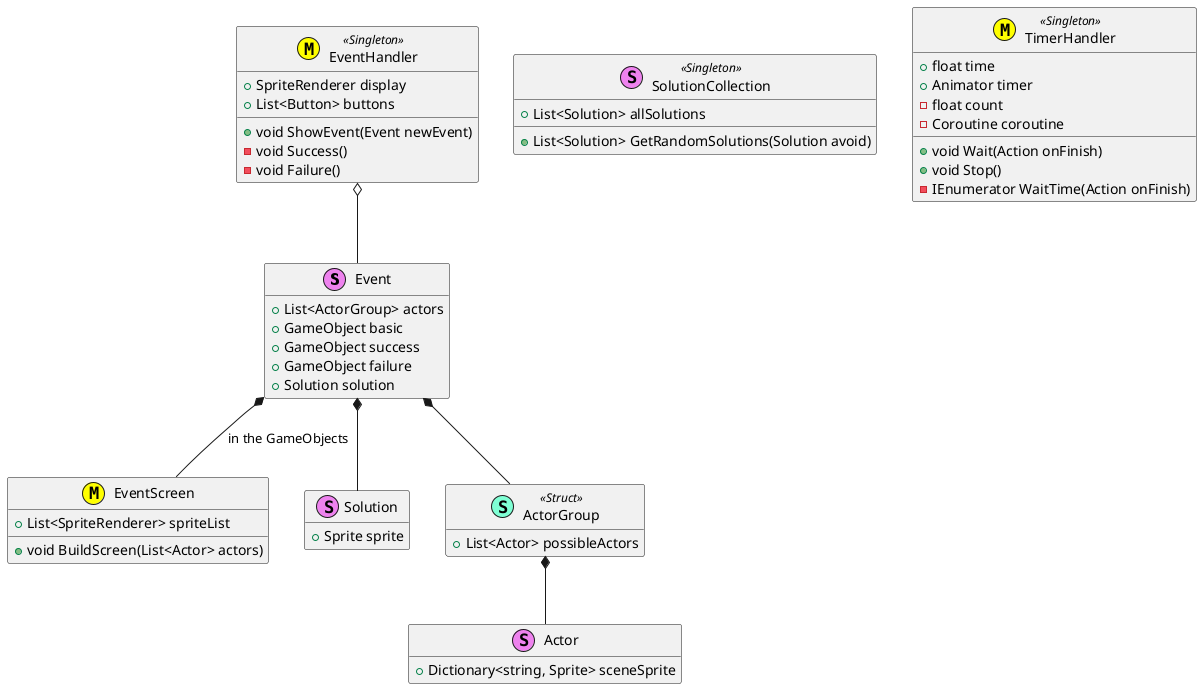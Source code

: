 @startuml GGJ2020 Structure

hide empty members

'Declarations

class Event <<(S, Violet)>>
class EventScreen <<(M, Yellow)>>
class Actor <<(S, Violet)>>
class Solution <<(S, Violet)>>
class SolutionCollection <<(S, Violet) Singleton>>
class EventHandler <<(M, Yellow) Singleton>>
class TimerHandler <<(M, Yellow) Singleton>>

class ActorGroup <<(S, Aquamarine) Struct>>

'Definitions

Event : + List<ActorGroup> actors
Event : + GameObject basic
Event : + GameObject success
Event : + GameObject failure
Event : + Solution solution

EventScreen : + List<SpriteRenderer> spriteList
EventScreen : + void BuildScreen(List<Actor> actors)

Actor : + Dictionary<string, Sprite> sceneSprite

Solution : + Sprite sprite

EventHandler : + SpriteRenderer display
EventHandler : + List<Button> buttons
EventHandler : + void ShowEvent(Event newEvent)
EventHandler : - void Success()
EventHandler : - void Failure()

TimerHandler : + float time
TimerHandler : + Animator timer
TimerHandler : - float count
TimerHandler : - Coroutine coroutine
TimerHandler : + void Wait(Action onFinish)
TimerHandler : + void Stop()
TimerHandler : - IEnumerator WaitTime(Action onFinish)

SolutionCollection : + List<Solution> allSolutions
SolutionCollection : + List<Solution> GetRandomSolutions(Solution avoid)

ActorGroup : + List<Actor> possibleActors

'Connections

Event *-- ActorGroup
ActorGroup *-- Actor
Event *-- EventScreen : in the GameObjects
Event *-- Solution 
EventHandler o-- Event

@enduml